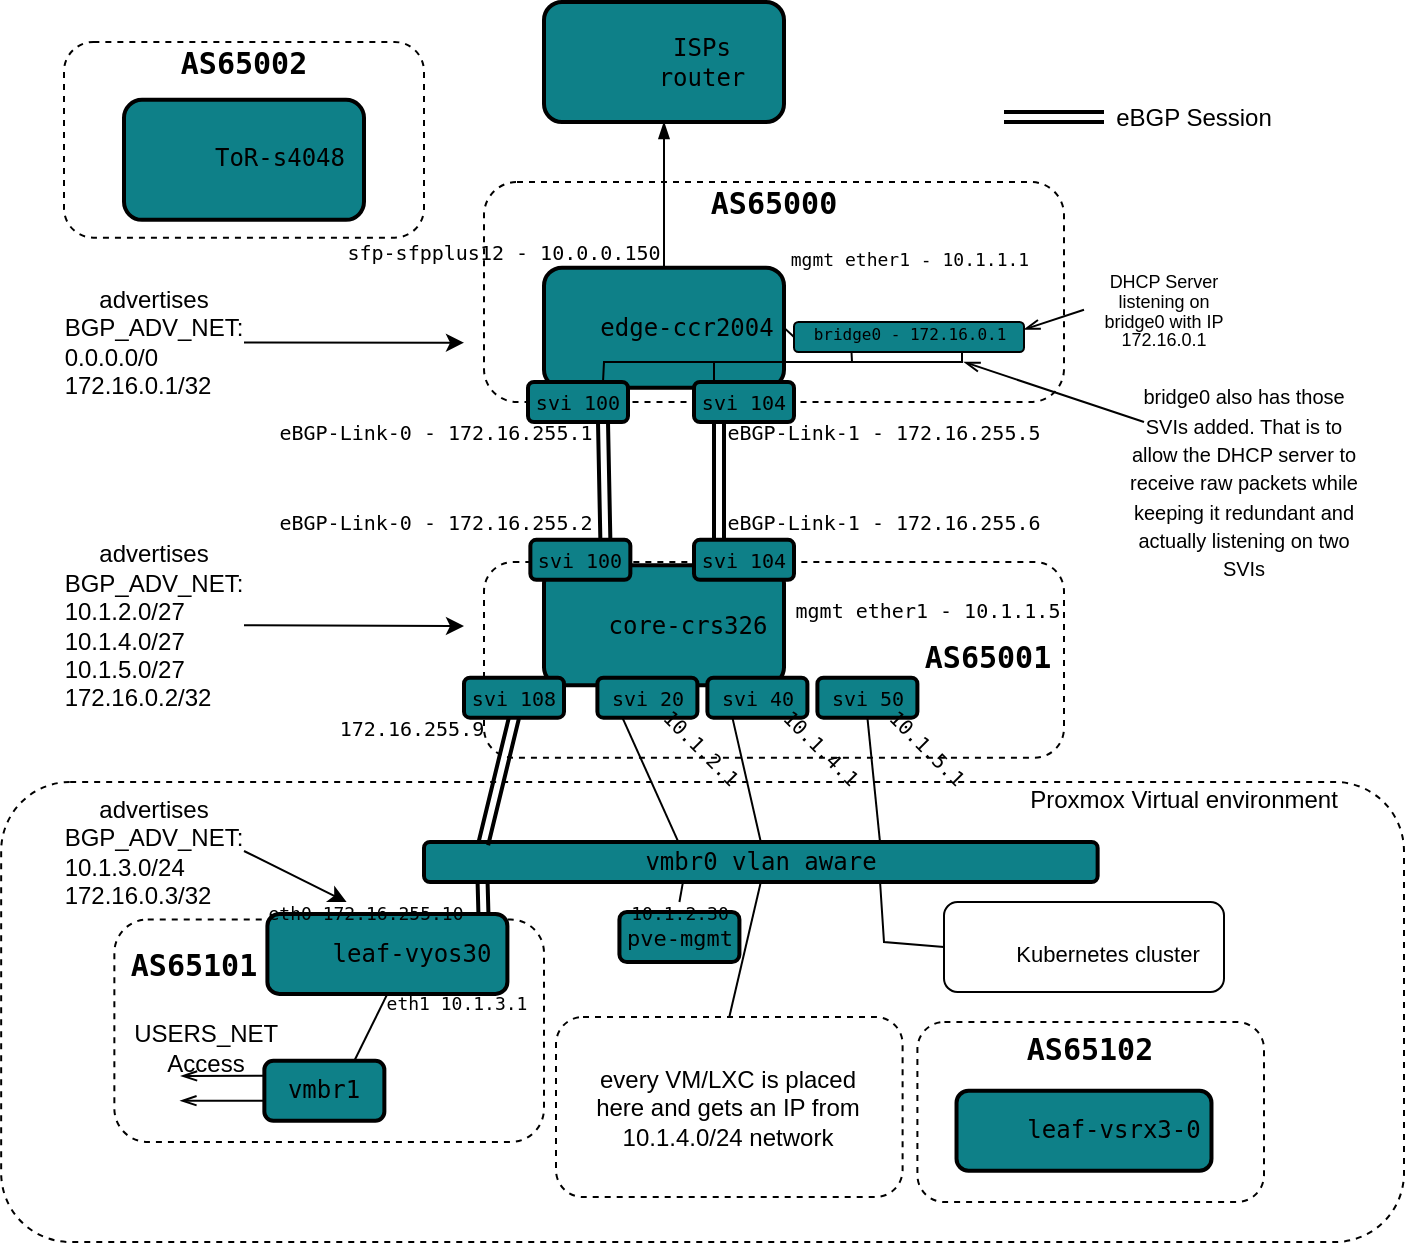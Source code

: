 <mxfile version="28.1.2">
  <diagram name="Page-1" id="rQy6d27if6iHu_IivxI7">
    <mxGraphModel dx="776" dy="495" grid="1" gridSize="10" guides="1" tooltips="1" connect="1" arrows="1" fold="1" page="1" pageScale="1" pageWidth="850" pageHeight="1100" math="0" shadow="0">
      <root>
        <mxCell id="0" />
        <mxCell id="1" parent="0" />
        <mxCell id="kwqgpXLfGdF9f0ypyClS-11" value="" style="rounded=1;whiteSpace=wrap;html=1;fillColor=none;dashed=1;strokeColor=light-dark(#000000,#E84816);" vertex="1" parent="1">
          <mxGeometry x="88.58" y="490" width="701.42" height="230" as="geometry" />
        </mxCell>
        <mxCell id="kwqgpXLfGdF9f0ypyClS-3" value="" style="rounded=1;whiteSpace=wrap;html=1;fillColor=none;dashed=1;strokeColor=light-dark(#000000,#3333FF);" vertex="1" parent="1">
          <mxGeometry x="145.18" y="558.75" width="214.82" height="111.25" as="geometry" />
        </mxCell>
        <mxCell id="7Xll-mRWiraD3zJkEUHw-114" value="" style="endArrow=none;html=1;rounded=0;entryX=0;entryY=0.25;entryDx=0;entryDy=0;strokeColor=light-dark(#000000,#FF8000);startArrow=openThin;startFill=0;" parent="1" target="7Xll-mRWiraD3zJkEUHw-73" edge="1">
          <mxGeometry width="50" height="50" relative="1" as="geometry">
            <mxPoint x="178.48" y="637" as="sourcePoint" />
            <mxPoint x="283.48" y="620" as="targetPoint" />
          </mxGeometry>
        </mxCell>
        <mxCell id="7Xll-mRWiraD3zJkEUHw-115" value="" style="endArrow=none;html=1;rounded=0;entryX=0;entryY=0.25;entryDx=0;entryDy=0;strokeColor=light-dark(#000000,#FF8000);startArrow=openThin;startFill=0;" parent="1" edge="1">
          <mxGeometry width="50" height="50" relative="1" as="geometry">
            <mxPoint x="178.18" y="649.37" as="sourcePoint" />
            <mxPoint x="220.18" y="649.37" as="targetPoint" />
          </mxGeometry>
        </mxCell>
        <mxCell id="tMoakFeit9SiMq9z2GzQ-18" value="" style="rounded=1;whiteSpace=wrap;html=1;fillColor=none;dashed=1;strokeColor=light-dark(#000000,#3333FF);" parent="1" vertex="1">
          <mxGeometry x="120.0" y="120" width="180" height="97.82" as="geometry" />
        </mxCell>
        <mxCell id="xGvmMnfeks0QjRUXeaIw-23" value="" style="rounded=1;whiteSpace=wrap;html=1;fillColor=none;dashed=1;strokeColor=light-dark(#000000,#3333FF);" parent="1" vertex="1">
          <mxGeometry x="330" y="190" width="290" height="110" as="geometry" />
        </mxCell>
        <mxCell id="xGvmMnfeks0QjRUXeaIw-24" value="" style="rounded=1;whiteSpace=wrap;html=1;fillColor=none;dashed=1;strokeColor=light-dark(#000000,#3333FF);" parent="1" vertex="1">
          <mxGeometry x="330" y="380" width="290" height="97.82" as="geometry" />
        </mxCell>
        <mxCell id="tMoakFeit9SiMq9z2GzQ-7" value="" style="endArrow=none;html=1;rounded=0;entryX=0;entryY=0.5;entryDx=0;entryDy=0;exitX=1;exitY=0.5;exitDx=0;exitDy=0;" parent="1" source="xGvmMnfeks0QjRUXeaIw-1" target="tMoakFeit9SiMq9z2GzQ-6" edge="1">
          <mxGeometry width="50" height="50" relative="1" as="geometry">
            <mxPoint x="390" y="292.82" as="sourcePoint" />
            <mxPoint x="440" y="242.82" as="targetPoint" />
          </mxGeometry>
        </mxCell>
        <mxCell id="tMoakFeit9SiMq9z2GzQ-6" value="" style="rounded=1;whiteSpace=wrap;html=1;fillColor=light-dark(#0E8088,#1A1A1A);strokeColor=light-dark(#000000,#333333);strokeWidth=1;" parent="1" vertex="1">
          <mxGeometry x="485" y="260" width="115" height="15" as="geometry" />
        </mxCell>
        <mxCell id="xGvmMnfeks0QjRUXeaIw-1" value="" style="rounded=1;whiteSpace=wrap;html=1;fillColor=light-dark(#0E8088,#1A1A1A);strokeColor=light-dark(#000000,#333333);strokeWidth=2;" parent="1" vertex="1">
          <mxGeometry x="360" y="232.82" width="120" height="60" as="geometry" />
        </mxCell>
        <mxCell id="xGvmMnfeks0QjRUXeaIw-2" value="" style="shape=image;imageAspect=0;aspect=fixed;verticalLabelPosition=bottom;verticalAlign=top;image=https://merch.mikrotik.com/cdn/shop/files/512.png?v=1657867177&amp;width=500;" parent="1" vertex="1">
          <mxGeometry x="362" y="250.64" width="24.36" height="24.36" as="geometry" />
        </mxCell>
        <mxCell id="xGvmMnfeks0QjRUXeaIw-3" value="&lt;pre&gt;edge-ccr2004&lt;/pre&gt;" style="text;html=1;align=center;verticalAlign=middle;whiteSpace=wrap;rounded=0;" parent="1" vertex="1">
          <mxGeometry x="386.36" y="257.82" width="90.64" height="10" as="geometry" />
        </mxCell>
        <mxCell id="xGvmMnfeks0QjRUXeaIw-4" value="" style="rounded=1;whiteSpace=wrap;html=1;fillColor=light-dark(#0E8088,#1A1A1A);strokeColor=light-dark(#000000,#333333);strokeWidth=2;" parent="1" vertex="1">
          <mxGeometry x="360" y="381.63" width="120" height="60" as="geometry" />
        </mxCell>
        <mxCell id="xGvmMnfeks0QjRUXeaIw-5" value="" style="shape=image;imageAspect=0;aspect=fixed;verticalLabelPosition=bottom;verticalAlign=top;image=https://merch.mikrotik.com/cdn/shop/files/512.png?v=1657867177&amp;width=500;" parent="1" vertex="1">
          <mxGeometry x="366" y="399.45" width="24.36" height="24.36" as="geometry" />
        </mxCell>
        <mxCell id="xGvmMnfeks0QjRUXeaIw-6" value="&lt;pre&gt;core-crs326&lt;/pre&gt;" style="text;html=1;align=center;verticalAlign=middle;whiteSpace=wrap;rounded=0;" parent="1" vertex="1">
          <mxGeometry x="390.36" y="406.63" width="83.64" height="10" as="geometry" />
        </mxCell>
        <mxCell id="xGvmMnfeks0QjRUXeaIw-9" value="&lt;pre&gt;&lt;font style=&quot;font-size: 10px;&quot;&gt;eBGP-Link-0 - 172.16.255.1&lt;/font&gt;&lt;/pre&gt;" style="text;html=1;align=center;verticalAlign=middle;whiteSpace=wrap;rounded=0;" parent="1" vertex="1">
          <mxGeometry x="226.36" y="310" width="160" height="10" as="geometry" />
        </mxCell>
        <mxCell id="xGvmMnfeks0QjRUXeaIw-10" value="&lt;pre&gt;&lt;font style=&quot;font-size: 10px;&quot;&gt;eBGP-Link-0 - 172.16.255.2&lt;/font&gt;&lt;/pre&gt;" style="text;html=1;align=center;verticalAlign=middle;whiteSpace=wrap;rounded=0;" parent="1" vertex="1">
          <mxGeometry x="226.36" y="355" width="160" height="10" as="geometry" />
        </mxCell>
        <mxCell id="xGvmMnfeks0QjRUXeaIw-11" value="&lt;pre&gt;&lt;font style=&quot;font-size: 10px;&quot;&gt;eBGP-Link-1 - 172.16.255.5&lt;/font&gt;&lt;/pre&gt;" style="text;html=1;align=center;verticalAlign=middle;whiteSpace=wrap;rounded=0;" parent="1" vertex="1">
          <mxGeometry x="450" y="310" width="160" height="10" as="geometry" />
        </mxCell>
        <mxCell id="xGvmMnfeks0QjRUXeaIw-12" value="&lt;pre&gt;&lt;font style=&quot;font-size: 10px;&quot;&gt;eBGP-Link-1 - 172.16.255.6&lt;/font&gt;&lt;/pre&gt;" style="text;html=1;align=center;verticalAlign=middle;whiteSpace=wrap;rounded=0;" parent="1" vertex="1">
          <mxGeometry x="450" y="355" width="160" height="10" as="geometry" />
        </mxCell>
        <mxCell id="xGvmMnfeks0QjRUXeaIw-17" value="&lt;pre&gt;&lt;font style=&quot;font-size: 10px;&quot;&gt;sfp-sfpplus12 - 10.0.0.150&lt;/font&gt;&lt;/pre&gt;" style="text;html=1;align=center;verticalAlign=middle;whiteSpace=wrap;rounded=0;" parent="1" vertex="1">
          <mxGeometry x="260.32" y="220" width="160" height="10" as="geometry" />
        </mxCell>
        <mxCell id="xGvmMnfeks0QjRUXeaIw-18" value="" style="endArrow=none;html=1;rounded=0;entryX=0.5;entryY=0;entryDx=0;entryDy=0;startArrow=blockThin;startFill=1;" parent="1" target="xGvmMnfeks0QjRUXeaIw-1" edge="1">
          <mxGeometry width="50" height="50" relative="1" as="geometry">
            <mxPoint x="420" y="160" as="sourcePoint" />
            <mxPoint x="450" y="270" as="targetPoint" />
          </mxGeometry>
        </mxCell>
        <mxCell id="xGvmMnfeks0QjRUXeaIw-20" value="&lt;pre&gt;&lt;font style=&quot;font-size: 10px;&quot;&gt;mgmt ether1 - 10.1.1.5&lt;/font&gt;&lt;/pre&gt;" style="text;html=1;align=center;verticalAlign=middle;whiteSpace=wrap;rounded=0;" parent="1" vertex="1">
          <mxGeometry x="484" y="399.45" width="136" height="10" as="geometry" />
        </mxCell>
        <mxCell id="xGvmMnfeks0QjRUXeaIw-21" value="&lt;pre&gt;&lt;font style=&quot;font-size: 9px;&quot;&gt;mgmt ether1 - 10.1.1.1&lt;/font&gt;&lt;/pre&gt;" style="text;html=1;align=center;verticalAlign=middle;whiteSpace=wrap;rounded=0;" parent="1" vertex="1">
          <mxGeometry x="482.5" y="222.82" width="120" height="10" as="geometry" />
        </mxCell>
        <mxCell id="xGvmMnfeks0QjRUXeaIw-22" value="&lt;pre&gt;&lt;span style=&quot;color: light-dark(rgb(0, 0, 0), rgb(50, 98, 255));&quot;&gt;&lt;b&gt;&lt;font style=&quot;font-size: 15px;&quot;&gt;AS65000&lt;/font&gt;&lt;/b&gt;&lt;/span&gt;&lt;/pre&gt;" style="text;html=1;align=center;verticalAlign=middle;whiteSpace=wrap;rounded=0;fontColor=light-dark(#000000,#3333FF);" parent="1" vertex="1">
          <mxGeometry x="450" y="190" width="50" height="20" as="geometry" />
        </mxCell>
        <mxCell id="xGvmMnfeks0QjRUXeaIw-26" value="&lt;div&gt;advertises BGP_ADV_NET:&lt;/div&gt;&lt;div align=&quot;left&quot;&gt;10.1.2.0/27&lt;/div&gt;&lt;div align=&quot;left&quot;&gt;10.1.4.0/27&lt;/div&gt;&lt;div align=&quot;left&quot;&gt;10.1.5.0/27&lt;/div&gt;&lt;div align=&quot;left&quot;&gt;172.16.0.2/32&lt;/div&gt;" style="text;html=1;align=center;verticalAlign=middle;whiteSpace=wrap;rounded=0;" parent="1" vertex="1">
          <mxGeometry x="120" y="371.09" width="90" height="81.09" as="geometry" />
        </mxCell>
        <mxCell id="xGvmMnfeks0QjRUXeaIw-28" value="" style="endArrow=classic;html=1;rounded=0;exitX=1;exitY=0.5;exitDx=0;exitDy=0;strokeColor=light-dark(#000000,#3333FF);" parent="1" source="xGvmMnfeks0QjRUXeaIw-26" edge="1">
          <mxGeometry width="50" height="50" relative="1" as="geometry">
            <mxPoint x="310" y="410" as="sourcePoint" />
            <mxPoint x="320" y="412" as="targetPoint" />
          </mxGeometry>
        </mxCell>
        <mxCell id="xGvmMnfeks0QjRUXeaIw-29" value="&lt;div&gt;advertises BGP_ADV_NET:&lt;/div&gt;&lt;div align=&quot;left&quot;&gt;0.0.0.0/0&lt;/div&gt;&lt;div align=&quot;left&quot;&gt;172.16.0.1/32&lt;/div&gt;" style="text;html=1;align=center;verticalAlign=middle;whiteSpace=wrap;rounded=0;" parent="1" vertex="1">
          <mxGeometry x="120" y="240" width="90" height="60.55" as="geometry" />
        </mxCell>
        <mxCell id="xGvmMnfeks0QjRUXeaIw-30" value="" style="endArrow=classic;html=1;rounded=0;exitX=1;exitY=0.5;exitDx=0;exitDy=0;strokeColor=light-dark(#000000,#3333FF);" parent="1" source="xGvmMnfeks0QjRUXeaIw-29" edge="1">
          <mxGeometry width="50" height="50" relative="1" as="geometry">
            <mxPoint x="310" y="268.36" as="sourcePoint" />
            <mxPoint x="320" y="270.36" as="targetPoint" />
          </mxGeometry>
        </mxCell>
        <mxCell id="xGvmMnfeks0QjRUXeaIw-32" value="&lt;pre&gt;&lt;font style=&quot;font-size: 8px;&quot;&gt;bridge0 - 172.16.0.1&lt;/font&gt;&lt;/pre&gt;" style="text;html=1;align=center;verticalAlign=middle;whiteSpace=wrap;rounded=0;" parent="1" vertex="1">
          <mxGeometry x="492.5" y="260" width="100" height="10" as="geometry" />
        </mxCell>
        <mxCell id="tMoakFeit9SiMq9z2GzQ-1" value="" style="rounded=1;whiteSpace=wrap;html=1;fillColor=light-dark(#0E8088,#1A1A1A);strokeColor=light-dark(#000000,#333333);strokeWidth=2;" parent="1" vertex="1">
          <mxGeometry x="360" y="100" width="120" height="60" as="geometry" />
        </mxCell>
        <mxCell id="tMoakFeit9SiMq9z2GzQ-3" value="&lt;pre&gt;ISPs&lt;br&gt;router&lt;/pre&gt;" style="text;html=1;align=center;verticalAlign=middle;whiteSpace=wrap;rounded=0;" parent="1" vertex="1">
          <mxGeometry x="414.09" y="112.5" width="50.23" height="35" as="geometry" />
        </mxCell>
        <mxCell id="tMoakFeit9SiMq9z2GzQ-4" value="" style="shape=image;imageAspect=0;aspect=fixed;verticalLabelPosition=bottom;verticalAlign=top;image=https://halny.com/wp-content/uploads/2021/10/cropped-Logotyp_Halny_networks.png;" parent="1" vertex="1">
          <mxGeometry x="375.68" y="120" width="44.64" height="20" as="geometry" />
        </mxCell>
        <mxCell id="tMoakFeit9SiMq9z2GzQ-10" value="&lt;div style=&quot;line-height: 80%;&quot;&gt;&lt;font style=&quot;font-size: 9px; line-height: 80%;&quot;&gt;DHCP Server listening on bridge0 with IP 172.16.0.1&lt;/font&gt;&lt;/div&gt;" style="text;html=1;align=center;verticalAlign=middle;whiteSpace=wrap;rounded=0;" parent="1" vertex="1">
          <mxGeometry x="630" y="240" width="80" height="27.82" as="geometry" />
        </mxCell>
        <mxCell id="tMoakFeit9SiMq9z2GzQ-11" value="" style="endArrow=openThin;html=1;rounded=0;exitX=0;exitY=0.5;exitDx=0;exitDy=0;entryX=1;entryY=0.25;entryDx=0;entryDy=0;endFill=0;" parent="1" source="tMoakFeit9SiMq9z2GzQ-10" target="tMoakFeit9SiMq9z2GzQ-6" edge="1">
          <mxGeometry width="50" height="50" relative="1" as="geometry">
            <mxPoint x="490" y="300" as="sourcePoint" />
            <mxPoint x="540" y="250" as="targetPoint" />
          </mxGeometry>
        </mxCell>
        <mxCell id="tMoakFeit9SiMq9z2GzQ-12" value="" style="endArrow=openThin;html=1;rounded=0;endFill=0;strokeColor=light-dark(#000000,#E84816);jumpStyle=none;flowAnimation=0;shadow=0;" parent="1" edge="1">
          <mxGeometry width="50" height="50" relative="1" as="geometry">
            <mxPoint x="660" y="310" as="sourcePoint" />
            <mxPoint x="570" y="280" as="targetPoint" />
          </mxGeometry>
        </mxCell>
        <mxCell id="tMoakFeit9SiMq9z2GzQ-13" value="&lt;font style=&quot;font-size: 10px;&quot;&gt;bridge0 also has those SVIs added. That is to allow the DHCP server to receive raw packets while keeping it redundant and actually listening on two SVIs&lt;/font&gt;" style="text;html=1;align=center;verticalAlign=middle;whiteSpace=wrap;rounded=0;" parent="1" vertex="1">
          <mxGeometry x="650" y="290" width="120" height="100" as="geometry" />
        </mxCell>
        <mxCell id="tMoakFeit9SiMq9z2GzQ-14" value="" style="rounded=1;whiteSpace=wrap;html=1;fillColor=light-dark(#0E8088,#1A1A1A);strokeColor=light-dark(#000000,#333333);strokeWidth=2;" parent="1" vertex="1">
          <mxGeometry x="150" y="148.91" width="120" height="60" as="geometry" />
        </mxCell>
        <mxCell id="tMoakFeit9SiMq9z2GzQ-16" value="&lt;pre&gt;ToR-s4048&lt;/pre&gt;" style="text;html=1;align=center;verticalAlign=middle;whiteSpace=wrap;rounded=0;" parent="1" vertex="1">
          <mxGeometry x="195.68" y="172.5" width="63.64" height="10" as="geometry" />
        </mxCell>
        <mxCell id="7Xll-mRWiraD3zJkEUHw-2" value="&lt;pre&gt;&lt;font style=&quot;font-size: 10px;&quot;&gt;svi 100&lt;/font&gt;&lt;/pre&gt;" style="rounded=1;whiteSpace=wrap;html=1;fillColor=light-dark(#0E8088,#1A1A1A);strokeColor=light-dark(#000000,#333333);strokeWidth=2;" parent="1" vertex="1">
          <mxGeometry x="352" y="290" width="50" height="20" as="geometry" />
        </mxCell>
        <mxCell id="7Xll-mRWiraD3zJkEUHw-4" value="&lt;pre&gt;&lt;font style=&quot;font-size: 10px;&quot;&gt;svi 104&lt;/font&gt;&lt;/pre&gt;" style="rounded=1;whiteSpace=wrap;html=1;fillColor=light-dark(#0E8088,#1A1A1A);strokeColor=light-dark(#000000,#333333);strokeWidth=2;" parent="1" vertex="1">
          <mxGeometry x="435" y="290" width="50" height="20" as="geometry" />
        </mxCell>
        <mxCell id="7Xll-mRWiraD3zJkEUHw-5" value="" style="endArrow=none;html=1;rounded=0;exitX=0.75;exitY=0;exitDx=0;exitDy=0;entryX=0.25;entryY=1;entryDx=0;entryDy=0;strokeColor=light-dark(#000000,#E84816);" parent="1" source="7Xll-mRWiraD3zJkEUHw-2" target="tMoakFeit9SiMq9z2GzQ-6" edge="1">
          <mxGeometry width="50" height="50" relative="1" as="geometry">
            <mxPoint x="490" y="290" as="sourcePoint" />
            <mxPoint x="540" y="240" as="targetPoint" />
            <Array as="points">
              <mxPoint x="390" y="280" />
              <mxPoint x="514" y="280" />
            </Array>
          </mxGeometry>
        </mxCell>
        <mxCell id="7Xll-mRWiraD3zJkEUHw-6" value="" style="endArrow=none;html=1;rounded=0;exitX=0.75;exitY=0;exitDx=0;exitDy=0;entryX=0.25;entryY=1;entryDx=0;entryDy=0;strokeColor=light-dark(#000000,#E84816);" parent="1" edge="1">
          <mxGeometry width="50" height="50" relative="1" as="geometry">
            <mxPoint x="445" y="290" as="sourcePoint" />
            <mxPoint x="569" y="275" as="targetPoint" />
            <Array as="points">
              <mxPoint x="445" y="280" />
              <mxPoint x="569" y="280" />
            </Array>
          </mxGeometry>
        </mxCell>
        <mxCell id="7Xll-mRWiraD3zJkEUHw-7" value="&lt;pre&gt;&lt;font style=&quot;font-size: 10px;&quot;&gt;svi 100&lt;/font&gt;&lt;/pre&gt;" style="rounded=1;whiteSpace=wrap;html=1;fillColor=light-dark(#0E8088,#1A1A1A);strokeColor=light-dark(#000000,#333333);strokeWidth=2;" parent="1" vertex="1">
          <mxGeometry x="353.18" y="368.91" width="50" height="20" as="geometry" />
        </mxCell>
        <mxCell id="7Xll-mRWiraD3zJkEUHw-8" value="&lt;pre&gt;&lt;font style=&quot;font-size: 10px;&quot;&gt;svi 104&lt;/font&gt;&lt;/pre&gt;" style="rounded=1;whiteSpace=wrap;html=1;fillColor=light-dark(#0E8088,#1A1A1A);strokeColor=light-dark(#000000,#333333);strokeWidth=2;" parent="1" vertex="1">
          <mxGeometry x="435" y="368.91" width="50" height="20" as="geometry" />
        </mxCell>
        <mxCell id="7Xll-mRWiraD3zJkEUHw-14" value="&lt;pre&gt;vmbr0 vlan aware&lt;/pre&gt;" style="rounded=1;whiteSpace=wrap;html=1;fillColor=light-dark(#0E8088,#1A1A1A);strokeColor=light-dark(#000000,#333333);strokeWidth=2;" parent="1" vertex="1">
          <mxGeometry x="300" y="520" width="336.82" height="20" as="geometry" />
        </mxCell>
        <mxCell id="7Xll-mRWiraD3zJkEUHw-55" value="&lt;pre&gt;&lt;font style=&quot;font-size: 10px;&quot;&gt;svi 108&lt;/font&gt;&lt;/pre&gt;" style="rounded=1;whiteSpace=wrap;html=1;fillColor=light-dark(#0E8088,#1A1A1A);strokeColor=light-dark(#000000,#333333);strokeWidth=2;" parent="1" vertex="1">
          <mxGeometry x="320" y="437.82" width="50" height="20" as="geometry" />
        </mxCell>
        <mxCell id="7Xll-mRWiraD3zJkEUHw-60" value="" style="rounded=1;whiteSpace=wrap;html=1;fillColor=light-dark(#0E8088,#1A1A1A);strokeColor=light-dark(#000000,#333333);strokeWidth=2;" parent="1" vertex="1">
          <mxGeometry x="221.7" y="555.94" width="120" height="40" as="geometry" />
        </mxCell>
        <mxCell id="7Xll-mRWiraD3zJkEUHw-62" value="&lt;pre&gt;leaf-vyos30&lt;/pre&gt;" style="text;html=1;align=center;verticalAlign=middle;whiteSpace=wrap;rounded=0;" parent="1" vertex="1">
          <mxGeometry x="252.38" y="570.94" width="83.64" height="10" as="geometry" />
        </mxCell>
        <mxCell id="7Xll-mRWiraD3zJkEUHw-63" value="" style="shape=image;imageAspect=0;aspect=fixed;verticalLabelPosition=bottom;verticalAlign=top;image=https://lh3.googleusercontent.com/zRIbxjBa-hdBsB_GjP3L9mMEqSUDG03aP5fyec9JAmb1J7ANasITO3U-mxLj4n5wd9y0ykI6gG0lzpp-7Ms;" parent="1" vertex="1">
          <mxGeometry x="227.38" y="563.44" width="25" height="25" as="geometry" />
        </mxCell>
        <mxCell id="7Xll-mRWiraD3zJkEUHw-66" value="&lt;pre&gt;&lt;font style=&quot;font-size: 11px;&quot;&gt;pve-mgmt&lt;/font&gt;&lt;/pre&gt;" style="rounded=1;whiteSpace=wrap;html=1;fillColor=light-dark(#0E8088,#1A1A1A);strokeColor=light-dark(#000000,#333333);strokeWidth=2;" parent="1" vertex="1">
          <mxGeometry x="397.71" y="555" width="60" height="25" as="geometry" />
        </mxCell>
        <mxCell id="7Xll-mRWiraD3zJkEUHw-69" value="&lt;pre&gt;&lt;font style=&quot;font-size: 10px;&quot;&gt;svi 20&lt;/font&gt;&lt;/pre&gt;" style="rounded=1;whiteSpace=wrap;html=1;fillColor=light-dark(#0E8088,#1A1A1A);strokeColor=light-dark(#000000,#333333);strokeWidth=2;" parent="1" vertex="1">
          <mxGeometry x="386.7" y="437.82" width="50" height="20" as="geometry" />
        </mxCell>
        <mxCell id="7Xll-mRWiraD3zJkEUHw-73" value="&lt;pre&gt;vmbr1&lt;/pre&gt;" style="rounded=1;whiteSpace=wrap;html=1;fillColor=light-dark(#0E8088,#1A1A1A);strokeColor=light-dark(#000000,#333333);strokeWidth=2;" parent="1" vertex="1">
          <mxGeometry x="220.18" y="629.37" width="60" height="30" as="geometry" />
        </mxCell>
        <mxCell id="7Xll-mRWiraD3zJkEUHw-75" value="&lt;pre&gt;&lt;font style=&quot;font-size: 9px;&quot;&gt;eth1 10.1.3.1&lt;/font&gt;&lt;/pre&gt;" style="text;html=1;align=center;verticalAlign=middle;whiteSpace=wrap;rounded=0;" parent="1" vertex="1">
          <mxGeometry x="284.2" y="595.31" width="65" height="10" as="geometry" />
        </mxCell>
        <mxCell id="7Xll-mRWiraD3zJkEUHw-76" value="" style="rounded=1;whiteSpace=wrap;html=1;fillColor=none;strokeColor=light-dark(#000000,#3333FF);" parent="1" vertex="1">
          <mxGeometry x="560" y="550" width="140" height="45" as="geometry" />
        </mxCell>
        <mxCell id="7Xll-mRWiraD3zJkEUHw-80" value="" style="shape=image;imageAspect=0;aspect=fixed;verticalLabelPosition=bottom;verticalAlign=top;image=https://upload.wikimedia.org/wikipedia/commons/3/39/Kubernetes_logo_without_workmark.svg;" parent="1" vertex="1">
          <mxGeometry x="568.32" y="558.75" width="28.32" height="27.5" as="geometry" />
        </mxCell>
        <mxCell id="7Xll-mRWiraD3zJkEUHw-81" value="&lt;font style=&quot;font-size: 11px;&quot;&gt;Kubernetes cluster&lt;/font&gt;" style="text;html=1;align=center;verticalAlign=middle;whiteSpace=wrap;rounded=0;" parent="1" vertex="1">
          <mxGeometry x="594.14" y="565" width="95.86" height="21.25" as="geometry" />
        </mxCell>
        <mxCell id="7Xll-mRWiraD3zJkEUHw-82" value="&lt;pre&gt;&lt;font style=&quot;font-size: 10px;&quot;&gt;svi 40&lt;/font&gt;&lt;/pre&gt;" style="rounded=1;whiteSpace=wrap;html=1;fillColor=light-dark(#0E8088,#1A1A1A);strokeColor=light-dark(#000000,#333333);strokeWidth=2;" parent="1" vertex="1">
          <mxGeometry x="441.7" y="437.82" width="50" height="20" as="geometry" />
        </mxCell>
        <mxCell id="7Xll-mRWiraD3zJkEUHw-83" value="&lt;pre&gt;&lt;font style=&quot;font-size: 10px;&quot;&gt;svi 50&lt;/font&gt;&lt;/pre&gt;" style="rounded=1;whiteSpace=wrap;html=1;fillColor=light-dark(#0E8088,#1A1A1A);strokeColor=light-dark(#000000,#333333);strokeWidth=2;" parent="1" vertex="1">
          <mxGeometry x="496.7" y="437.82" width="50" height="20" as="geometry" />
        </mxCell>
        <mxCell id="7Xll-mRWiraD3zJkEUHw-84" value="&lt;pre&gt;&lt;span style=&quot;color: light-dark(rgb(0, 0, 0), rgb(50, 98, 255));&quot;&gt;&lt;b&gt;&lt;font style=&quot;font-size: 15px;&quot;&gt;AS65001&lt;/font&gt;&lt;/b&gt;&lt;/span&gt;&lt;/pre&gt;" style="text;html=1;align=center;verticalAlign=middle;whiteSpace=wrap;rounded=0;fontColor=light-dark(#000000,#3333FF);" parent="1" vertex="1">
          <mxGeometry x="546.7" y="416.63" width="70" height="20" as="geometry" />
        </mxCell>
        <mxCell id="7Xll-mRWiraD3zJkEUHw-86" value="&lt;pre&gt;&lt;font style=&quot;font-size: 10px;&quot;&gt;10.1.5.1&lt;/font&gt;&lt;/pre&gt;" style="text;html=1;align=center;verticalAlign=middle;whiteSpace=wrap;rounded=0;rotation=45;" parent="1" vertex="1">
          <mxGeometry x="527" y="467.82" width="50" height="10" as="geometry" />
        </mxCell>
        <mxCell id="7Xll-mRWiraD3zJkEUHw-87" value="&lt;pre&gt;&lt;font style=&quot;font-size: 10px;&quot;&gt;10.1.4.1&lt;/font&gt;&lt;/pre&gt;" style="text;html=1;align=center;verticalAlign=middle;whiteSpace=wrap;rounded=0;rotation=45;" parent="1" vertex="1">
          <mxGeometry x="474.003" y="467.823" width="50" height="10" as="geometry" />
        </mxCell>
        <mxCell id="7Xll-mRWiraD3zJkEUHw-88" value="&lt;pre&gt;&lt;font style=&quot;font-size: 10px;&quot;&gt;10.1.2.1&lt;/font&gt;&lt;/pre&gt;" style="text;html=1;align=center;verticalAlign=middle;whiteSpace=wrap;rounded=0;rotation=45;" parent="1" vertex="1">
          <mxGeometry x="414.093" y="467.823" width="50" height="10" as="geometry" />
        </mxCell>
        <mxCell id="7Xll-mRWiraD3zJkEUHw-89" value="&lt;pre&gt;&lt;font style=&quot;font-size: 10px;&quot;&gt;172.16.255.9&lt;/font&gt;&lt;/pre&gt;" style="text;html=1;align=center;verticalAlign=middle;whiteSpace=wrap;rounded=0;rotation=0;" parent="1" vertex="1">
          <mxGeometry x="260.35" y="457.82" width="67.71" height="10" as="geometry" />
        </mxCell>
        <mxCell id="7Xll-mRWiraD3zJkEUHw-91" value="" style="endArrow=none;html=1;rounded=0;exitX=0.25;exitY=1;exitDx=0;exitDy=0;entryX=0.378;entryY=0.014;entryDx=0;entryDy=0;entryPerimeter=0;strokeColor=light-dark(#000000,#FFCC99);" parent="1" source="7Xll-mRWiraD3zJkEUHw-69" target="7Xll-mRWiraD3zJkEUHw-14" edge="1">
          <mxGeometry width="50" height="50" relative="1" as="geometry">
            <mxPoint x="430" y="370" as="sourcePoint" />
            <mxPoint x="480" y="320" as="targetPoint" />
          </mxGeometry>
        </mxCell>
        <mxCell id="7Xll-mRWiraD3zJkEUHw-92" value="" style="endArrow=none;html=1;rounded=0;exitX=0.25;exitY=1;exitDx=0;exitDy=0;entryX=0.5;entryY=0;entryDx=0;entryDy=0;strokeColor=light-dark(#000000,#33FF99);" parent="1" source="7Xll-mRWiraD3zJkEUHw-82" target="7Xll-mRWiraD3zJkEUHw-14" edge="1">
          <mxGeometry width="50" height="50" relative="1" as="geometry">
            <mxPoint x="430" y="370" as="sourcePoint" />
            <mxPoint x="480" y="320" as="targetPoint" />
          </mxGeometry>
        </mxCell>
        <mxCell id="7Xll-mRWiraD3zJkEUHw-93" value="" style="endArrow=none;html=1;rounded=0;exitX=0.5;exitY=1;exitDx=0;exitDy=0;entryX=0.677;entryY=0.014;entryDx=0;entryDy=0;entryPerimeter=0;strokeColor=light-dark(#000000,#3262FF);" parent="1" source="7Xll-mRWiraD3zJkEUHw-83" target="7Xll-mRWiraD3zJkEUHw-14" edge="1">
          <mxGeometry width="50" height="50" relative="1" as="geometry">
            <mxPoint x="430" y="370" as="sourcePoint" />
            <mxPoint x="480" y="320" as="targetPoint" />
          </mxGeometry>
        </mxCell>
        <mxCell id="7Xll-mRWiraD3zJkEUHw-94" value="" style="endArrow=none;html=1;rounded=0;exitX=0.677;exitY=0.993;exitDx=0;exitDy=0;entryX=0;entryY=0.5;entryDx=0;entryDy=0;strokeColor=light-dark(#000000,#3262FF);exitPerimeter=0;" parent="1" source="7Xll-mRWiraD3zJkEUHw-14" target="7Xll-mRWiraD3zJkEUHw-76" edge="1">
          <mxGeometry width="50" height="50" relative="1" as="geometry">
            <mxPoint x="520" y="490" as="sourcePoint" />
            <mxPoint x="526" y="552" as="targetPoint" />
            <Array as="points">
              <mxPoint x="530" y="570" />
            </Array>
          </mxGeometry>
        </mxCell>
        <mxCell id="7Xll-mRWiraD3zJkEUHw-97" value="" style="endArrow=none;html=1;rounded=0;entryX=0.5;entryY=1;entryDx=0;entryDy=0;exitX=0.75;exitY=0;exitDx=0;exitDy=0;strokeColor=light-dark(#000000,#FF8000);" parent="1" source="7Xll-mRWiraD3zJkEUHw-73" target="7Xll-mRWiraD3zJkEUHw-60" edge="1">
          <mxGeometry width="50" height="50" relative="1" as="geometry">
            <mxPoint x="281.7" y="721.37" as="sourcePoint" />
            <mxPoint x="241.7" y="659.37" as="targetPoint" />
          </mxGeometry>
        </mxCell>
        <mxCell id="7Xll-mRWiraD3zJkEUHw-100" value="&lt;pre&gt;&lt;font style=&quot;font-size: 9px;&quot;&gt;10.1.2.30&lt;/font&gt;&lt;/pre&gt;" style="text;html=1;align=center;verticalAlign=middle;whiteSpace=wrap;rounded=0;" parent="1" vertex="1">
          <mxGeometry x="402.71" y="550" width="50" height="10" as="geometry" />
        </mxCell>
        <mxCell id="7Xll-mRWiraD3zJkEUHw-101" value="&lt;pre&gt;&lt;span style=&quot;color: light-dark(rgb(0, 0, 0), rgb(50, 98, 255));&quot;&gt;&lt;b&gt;&lt;font style=&quot;font-size: 15px;&quot;&gt;AS65002&lt;/font&gt;&lt;/b&gt;&lt;/span&gt;&lt;/pre&gt;" style="text;html=1;align=center;verticalAlign=middle;whiteSpace=wrap;rounded=0;fontColor=light-dark(#000000,#3333FF);" parent="1" vertex="1">
          <mxGeometry x="185" y="120" width="50" height="20" as="geometry" />
        </mxCell>
        <mxCell id="7Xll-mRWiraD3zJkEUHw-104" value="" style="rounded=1;whiteSpace=wrap;html=1;fillColor=none;dashed=1;strokeColor=light-dark(#000000,#3333FF);" parent="1" vertex="1">
          <mxGeometry x="546.7" y="610" width="173.3" height="90" as="geometry" />
        </mxCell>
        <mxCell id="7Xll-mRWiraD3zJkEUHw-105" value="&lt;pre&gt;&lt;span style=&quot;color: light-dark(rgb(0, 0, 0), rgb(50, 98, 255));&quot;&gt;&lt;b&gt;&lt;font style=&quot;font-size: 15px;&quot;&gt;AS65102&lt;/font&gt;&lt;/b&gt;&lt;/span&gt;&lt;/pre&gt;" style="text;html=1;align=center;verticalAlign=middle;whiteSpace=wrap;rounded=0;fontColor=light-dark(#000000,#3333FF);" parent="1" vertex="1">
          <mxGeometry x="598.35" y="612.5" width="70" height="20" as="geometry" />
        </mxCell>
        <mxCell id="7Xll-mRWiraD3zJkEUHw-107" value="" style="rounded=1;whiteSpace=wrap;html=1;fillColor=light-dark(#0E8088,#1A1A1A);strokeColor=light-dark(#000000,#333333);strokeWidth=2;" parent="1" vertex="1">
          <mxGeometry x="566.26" y="644.37" width="127.48" height="40" as="geometry" />
        </mxCell>
        <mxCell id="7Xll-mRWiraD3zJkEUHw-106" value="" style="shape=image;imageAspect=0;aspect=fixed;verticalLabelPosition=bottom;verticalAlign=top;image=https://www.juniper.net/assets/img/hero/hero-product-category-network-operating-system.png;" parent="1" vertex="1">
          <mxGeometry x="566.26" y="649.37" width="37.68" height="30" as="geometry" />
        </mxCell>
        <mxCell id="7Xll-mRWiraD3zJkEUHw-108" value="&lt;pre&gt;leaf-vsrx3-0&lt;/pre&gt;" style="text;html=1;align=center;verticalAlign=middle;whiteSpace=wrap;rounded=0;" parent="1" vertex="1">
          <mxGeometry x="602.62" y="659.37" width="83.64" height="10" as="geometry" />
        </mxCell>
        <mxCell id="7Xll-mRWiraD3zJkEUHw-111" value="" style="rounded=1;whiteSpace=wrap;html=1;fillColor=none;dashed=1;strokeColor=light-dark(#000000,#33FF99);" parent="1" vertex="1">
          <mxGeometry x="366" y="607.5" width="173.3" height="90" as="geometry" />
        </mxCell>
        <mxCell id="7Xll-mRWiraD3zJkEUHw-113" value="every VM/LXC is placed here and gets an IP from 10.1.4.0/24 network" style="text;html=1;align=center;verticalAlign=middle;whiteSpace=wrap;rounded=0;" parent="1" vertex="1">
          <mxGeometry x="382.36" y="627.5" width="140" height="50" as="geometry" />
        </mxCell>
        <mxCell id="7Xll-mRWiraD3zJkEUHw-116" value="USERS_NET Access" style="text;html=1;align=center;verticalAlign=middle;whiteSpace=wrap;rounded=0;" parent="1" vertex="1">
          <mxGeometry x="156.36" y="607.5" width="70" height="30" as="geometry" />
        </mxCell>
        <mxCell id="kwqgpXLfGdF9f0ypyClS-1" value="" style="endArrow=none;html=1;rounded=0;exitX=0.384;exitY=1.04;exitDx=0;exitDy=0;entryX=0.5;entryY=0;entryDx=0;entryDy=0;strokeColor=light-dark(#000000,#FFCC99);exitPerimeter=0;" edge="1" parent="1" source="7Xll-mRWiraD3zJkEUHw-14" target="7Xll-mRWiraD3zJkEUHw-100">
          <mxGeometry width="50" height="50" relative="1" as="geometry">
            <mxPoint x="410" y="490" as="sourcePoint" />
            <mxPoint x="438" y="552" as="targetPoint" />
          </mxGeometry>
        </mxCell>
        <mxCell id="7Xll-mRWiraD3zJkEUHw-65" value="&lt;pre&gt;&lt;font style=&quot;font-size: 9px;&quot;&gt;eth0 172.16.255.10&lt;/font&gt;&lt;/pre&gt;" style="text;html=1;align=center;verticalAlign=middle;whiteSpace=wrap;rounded=0;" parent="1" vertex="1">
          <mxGeometry x="226.36" y="550" width="90" height="10" as="geometry" />
        </mxCell>
        <mxCell id="kwqgpXLfGdF9f0ypyClS-4" value="&lt;pre&gt;&lt;span style=&quot;color: light-dark(rgb(0, 0, 0), rgb(50, 98, 255));&quot;&gt;&lt;b&gt;&lt;font style=&quot;font-size: 15px;&quot;&gt;AS65101&lt;/font&gt;&lt;/b&gt;&lt;/span&gt;&lt;/pre&gt;" style="text;html=1;align=center;verticalAlign=middle;whiteSpace=wrap;rounded=0;fontColor=light-dark(#000000,#3333FF);" vertex="1" parent="1">
          <mxGeometry x="150.0" y="570.94" width="70" height="20" as="geometry" />
        </mxCell>
        <mxCell id="kwqgpXLfGdF9f0ypyClS-6" value="" style="endArrow=none;html=1;rounded=0;exitX=0.5;exitY=1;exitDx=0;exitDy=0;entryX=0.5;entryY=0;entryDx=0;entryDy=0;strokeColor=light-dark(#000000,#33FF99);" edge="1" parent="1" source="7Xll-mRWiraD3zJkEUHw-14" target="7Xll-mRWiraD3zJkEUHw-111">
          <mxGeometry width="50" height="50" relative="1" as="geometry">
            <mxPoint x="457.71" y="575.5" as="sourcePoint" />
            <mxPoint x="471.71" y="637.5" as="targetPoint" />
          </mxGeometry>
        </mxCell>
        <mxCell id="kwqgpXLfGdF9f0ypyClS-8" value="&lt;div&gt;advertises BGP_ADV_NET:&lt;/div&gt;&lt;div align=&quot;left&quot;&gt;10.1.3.0/24&lt;/div&gt;&lt;div align=&quot;left&quot;&gt;172.16.0.3/32&lt;/div&gt;" style="text;html=1;align=center;verticalAlign=middle;whiteSpace=wrap;rounded=0;" vertex="1" parent="1">
          <mxGeometry x="120" y="494" width="90" height="61" as="geometry" />
        </mxCell>
        <mxCell id="kwqgpXLfGdF9f0ypyClS-9" value="" style="endArrow=classic;html=1;rounded=0;exitX=1;exitY=0.5;exitDx=0;exitDy=0;strokeColor=light-dark(#000000,#3333FF);" edge="1" parent="1" source="kwqgpXLfGdF9f0ypyClS-8" target="7Xll-mRWiraD3zJkEUHw-65">
          <mxGeometry width="50" height="50" relative="1" as="geometry">
            <mxPoint x="270" y="410" as="sourcePoint" />
            <mxPoint x="240" y="530" as="targetPoint" />
          </mxGeometry>
        </mxCell>
        <mxCell id="kwqgpXLfGdF9f0ypyClS-12" value="&lt;span style=&quot;color: light-dark(rgb(0, 0, 0), rgb(232, 72, 22));&quot;&gt;Proxmox Virtual environment&lt;/span&gt;" style="text;html=1;align=center;verticalAlign=middle;whiteSpace=wrap;rounded=0;" vertex="1" parent="1">
          <mxGeometry x="590" y="494" width="180" height="10" as="geometry" />
        </mxCell>
        <mxCell id="kwqgpXLfGdF9f0ypyClS-15" value="" style="shape=image;imageAspect=0;aspect=fixed;verticalLabelPosition=bottom;verticalAlign=top;image=https://upload.wikimedia.org/wikipedia/commons/thumb/4/48/Dell_Logo.svg/1200px-Dell_Logo.svg.png;" vertex="1" parent="1">
          <mxGeometry x="160.68" y="160" width="35" height="35" as="geometry" />
        </mxCell>
        <mxCell id="kwqgpXLfGdF9f0ypyClS-16" value="" style="endArrow=none;html=1;rounded=0;strokeColor=light-dark(#000000,#99004D);strokeWidth=2;shadow=0;shape=link;" edge="1" parent="1">
          <mxGeometry width="50" height="50" relative="1" as="geometry">
            <mxPoint x="590" y="157.5" as="sourcePoint" />
            <mxPoint x="640" y="157.5" as="targetPoint" />
          </mxGeometry>
        </mxCell>
        <mxCell id="kwqgpXLfGdF9f0ypyClS-18" value="&lt;span style=&quot;color: light-dark(rgb(0, 0, 0), rgb(153, 0, 77));&quot;&gt;eBGP Session&lt;/span&gt;" style="text;html=1;align=center;verticalAlign=middle;whiteSpace=wrap;rounded=0;" vertex="1" parent="1">
          <mxGeometry x="640" y="147.5" width="90" height="20" as="geometry" />
        </mxCell>
        <mxCell id="kwqgpXLfGdF9f0ypyClS-20" value="" style="endArrow=none;html=1;rounded=0;strokeColor=light-dark(#000000,#99004D);strokeWidth=2;entryX=0.75;entryY=1;entryDx=0;entryDy=0;exitX=0.75;exitY=0;exitDx=0;exitDy=0;shape=link;" edge="1" parent="1" source="7Xll-mRWiraD3zJkEUHw-7" target="7Xll-mRWiraD3zJkEUHw-2">
          <mxGeometry width="50" height="50" relative="1" as="geometry">
            <mxPoint x="668.35" y="208.91" as="sourcePoint" />
            <mxPoint x="718.35" y="208.91" as="targetPoint" />
          </mxGeometry>
        </mxCell>
        <mxCell id="kwqgpXLfGdF9f0ypyClS-21" value="" style="endArrow=none;html=1;rounded=0;strokeColor=light-dark(#000000,#99004D);strokeWidth=2;entryX=0.25;entryY=1;entryDx=0;entryDy=0;exitX=0.25;exitY=0;exitDx=0;exitDy=0;shape=link;" edge="1" parent="1" source="7Xll-mRWiraD3zJkEUHw-8" target="7Xll-mRWiraD3zJkEUHw-4">
          <mxGeometry width="50" height="50" relative="1" as="geometry">
            <mxPoint x="421" y="369" as="sourcePoint" />
            <mxPoint x="420" y="310" as="targetPoint" />
          </mxGeometry>
        </mxCell>
        <mxCell id="kwqgpXLfGdF9f0ypyClS-22" value="" style="endArrow=none;html=1;rounded=0;strokeColor=light-dark(#000000,#99004D);strokeWidth=2;entryX=0.5;entryY=1;entryDx=0;entryDy=0;exitX=0.088;exitY=0.05;exitDx=0;exitDy=0;exitPerimeter=0;shape=link;" edge="1" parent="1" source="7Xll-mRWiraD3zJkEUHw-14" target="7Xll-mRWiraD3zJkEUHw-55">
          <mxGeometry width="50" height="50" relative="1" as="geometry">
            <mxPoint x="250" y="489" as="sourcePoint" />
            <mxPoint x="250" y="430" as="targetPoint" />
          </mxGeometry>
        </mxCell>
        <mxCell id="kwqgpXLfGdF9f0ypyClS-23" value="" style="endArrow=none;html=1;rounded=0;strokeColor=light-dark(#000000,#99004D);strokeWidth=2;entryX=0.087;entryY=1.021;entryDx=0;entryDy=0;exitX=0.9;exitY=-0.016;exitDx=0;exitDy=0;exitPerimeter=0;entryPerimeter=0;shape=link;" edge="1" parent="1" source="7Xll-mRWiraD3zJkEUHw-60" target="7Xll-mRWiraD3zJkEUHw-14">
          <mxGeometry width="50" height="50" relative="1" as="geometry">
            <mxPoint x="240" y="543" as="sourcePoint" />
            <mxPoint x="255" y="480" as="targetPoint" />
          </mxGeometry>
        </mxCell>
      </root>
    </mxGraphModel>
  </diagram>
</mxfile>
